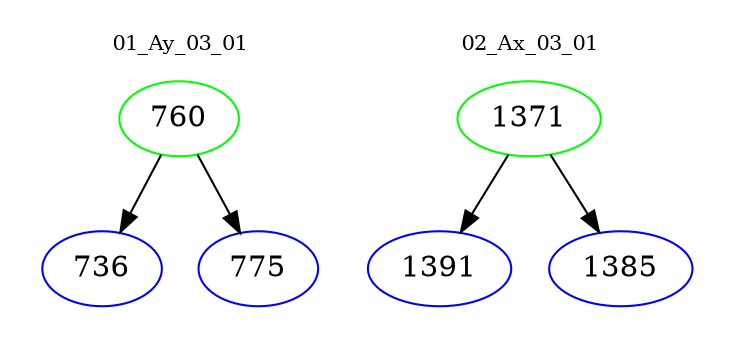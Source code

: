 digraph{
subgraph cluster_0 {
color = white
label = "01_Ay_03_01";
fontsize=10;
T0_760 [label="760", color="green"]
T0_760 -> T0_736 [color="black"]
T0_736 [label="736", color="blue"]
T0_760 -> T0_775 [color="black"]
T0_775 [label="775", color="blue"]
}
subgraph cluster_1 {
color = white
label = "02_Ax_03_01";
fontsize=10;
T1_1371 [label="1371", color="green"]
T1_1371 -> T1_1391 [color="black"]
T1_1391 [label="1391", color="blue"]
T1_1371 -> T1_1385 [color="black"]
T1_1385 [label="1385", color="blue"]
}
}
